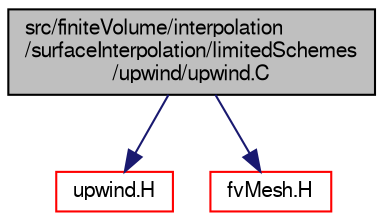 digraph "src/finiteVolume/interpolation/surfaceInterpolation/limitedSchemes/upwind/upwind.C"
{
  bgcolor="transparent";
  edge [fontname="FreeSans",fontsize="10",labelfontname="FreeSans",labelfontsize="10"];
  node [fontname="FreeSans",fontsize="10",shape=record];
  Node0 [label="src/finiteVolume/interpolation\l/surfaceInterpolation/limitedSchemes\l/upwind/upwind.C",height=0.2,width=0.4,color="black", fillcolor="grey75", style="filled", fontcolor="black"];
  Node0 -> Node1 [color="midnightblue",fontsize="10",style="solid",fontname="FreeSans"];
  Node1 [label="upwind.H",height=0.2,width=0.4,color="red",URL="$a04028.html"];
  Node0 -> Node178 [color="midnightblue",fontsize="10",style="solid",fontname="FreeSans"];
  Node178 [label="fvMesh.H",height=0.2,width=0.4,color="red",URL="$a03533.html"];
}
